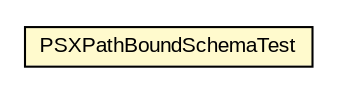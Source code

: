 #!/usr/local/bin/dot
#
# Class diagram 
# Generated by UMLGraph version 5.1 (http://www.umlgraph.org/)
#

digraph G {
	edge [fontname="arial",fontsize=10,labelfontname="arial",labelfontsize=10];
	node [fontname="arial",fontsize=10,shape=plaintext];
	nodesep=0.25;
	ranksep=0.5;
	// com.helger.schematron.pure.bound.xpath.PSXPathBoundSchemaTest
	c289 [label=<<table title="com.helger.schematron.pure.bound.xpath.PSXPathBoundSchemaTest" border="0" cellborder="1" cellspacing="0" cellpadding="2" port="p" bgcolor="lemonChiffon" href="./PSXPathBoundSchemaTest.html">
		<tr><td><table border="0" cellspacing="0" cellpadding="1">
<tr><td align="center" balign="center"> PSXPathBoundSchemaTest </td></tr>
		</table></td></tr>
		</table>>, fontname="arial", fontcolor="black", fontsize=10.0];
}

